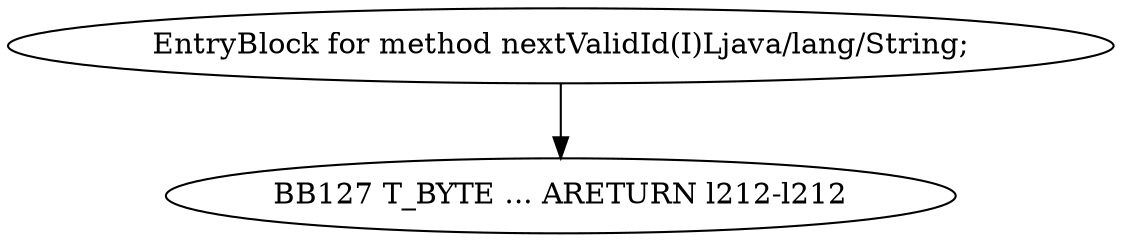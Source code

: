 digraph G {
  1 [ label="BB127 T_BYTE ... ARETURN l212-l212" ];
  2 [ label="EntryBlock for method nextValidId(I)Ljava/lang/String;" ];
  2 -> 1 [ label="" ];
}
